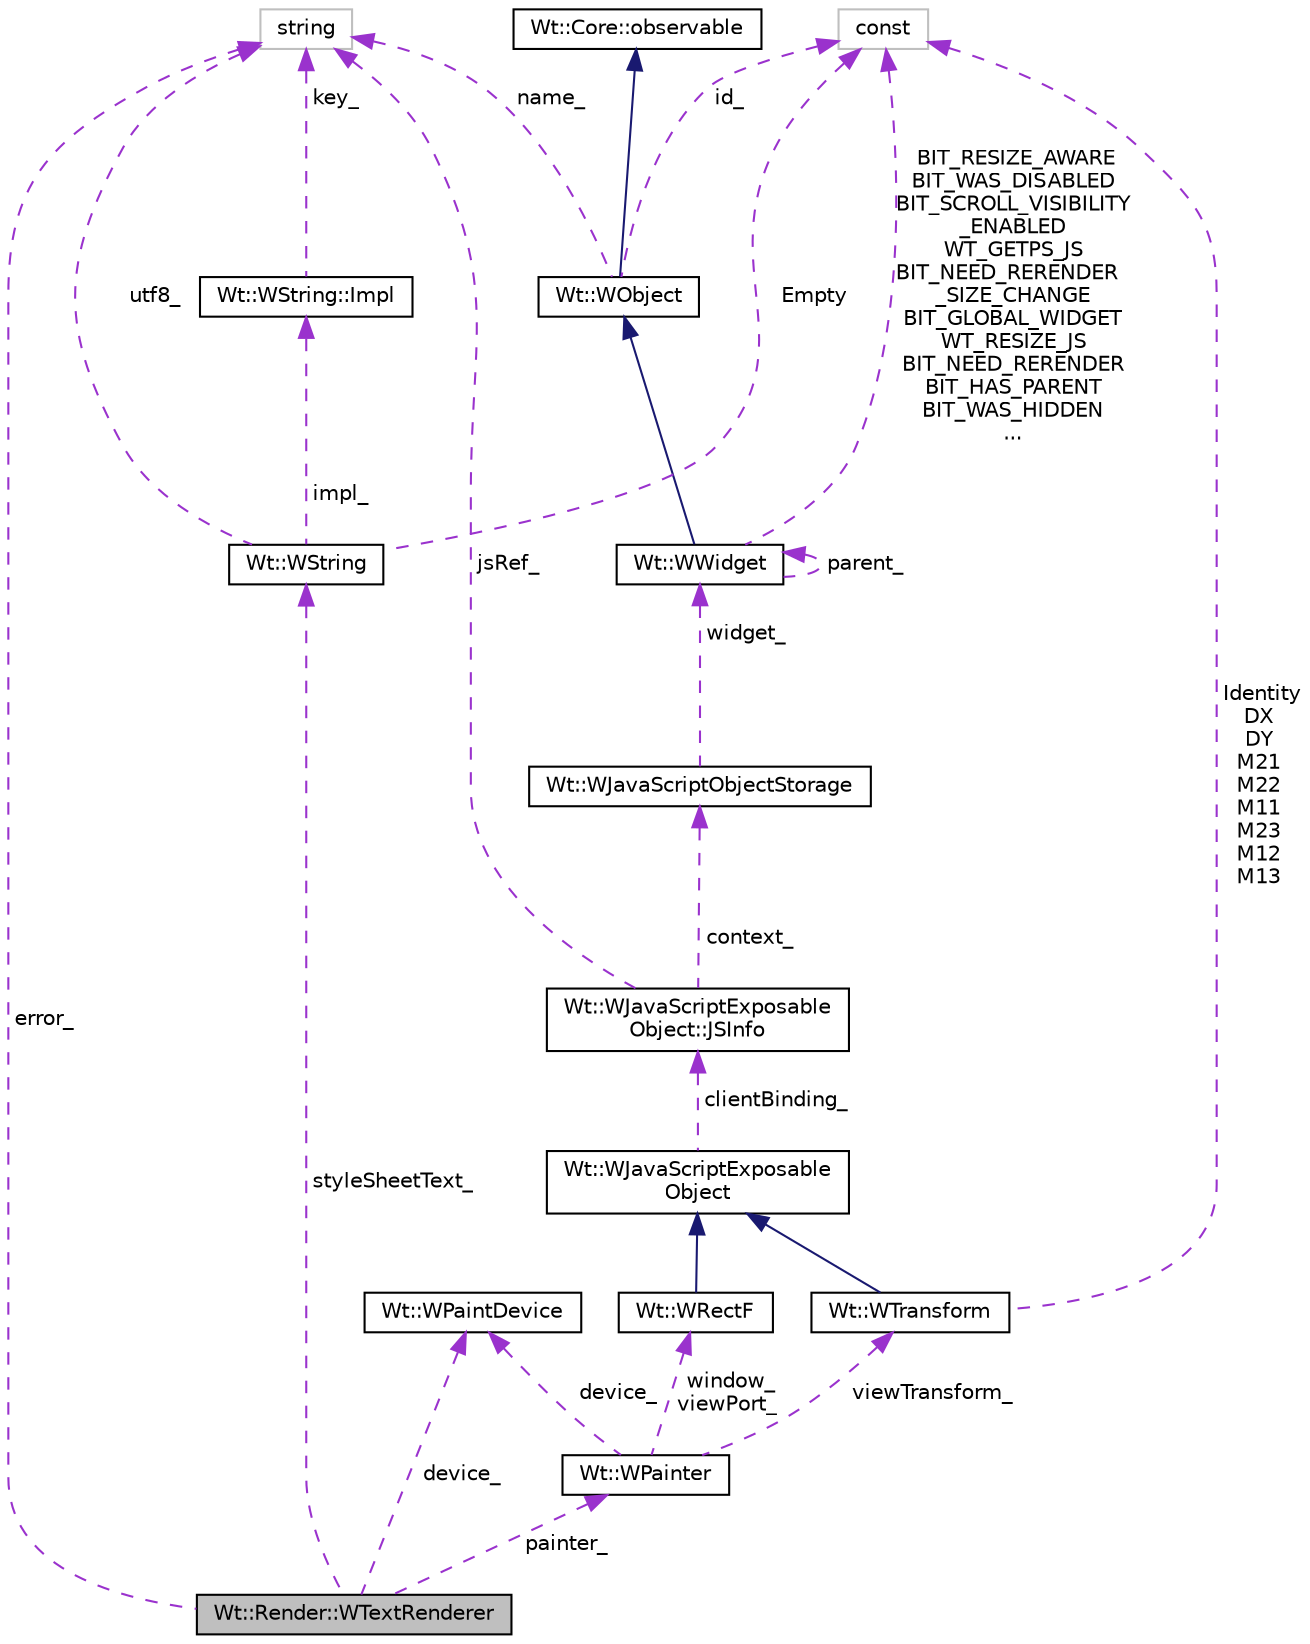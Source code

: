 digraph "Wt::Render::WTextRenderer"
{
 // LATEX_PDF_SIZE
  edge [fontname="Helvetica",fontsize="10",labelfontname="Helvetica",labelfontsize="10"];
  node [fontname="Helvetica",fontsize="10",shape=record];
  Node1 [label="Wt::Render::WTextRenderer",height=0.2,width=0.4,color="black", fillcolor="grey75", style="filled", fontcolor="black",tooltip="An XHTML renderering engine."];
  Node2 -> Node1 [dir="back",color="darkorchid3",fontsize="10",style="dashed",label=" painter_" ];
  Node2 [label="Wt::WPainter",height=0.2,width=0.4,color="black", fillcolor="white", style="filled",URL="$classWt_1_1WPainter.html",tooltip="Vector graphics painting class."];
  Node3 -> Node2 [dir="back",color="darkorchid3",fontsize="10",style="dashed",label=" device_" ];
  Node3 [label="Wt::WPaintDevice",height=0.2,width=0.4,color="black", fillcolor="white", style="filled",URL="$classWt_1_1WPaintDevice.html",tooltip="The abstract base class for a paint device."];
  Node4 -> Node2 [dir="back",color="darkorchid3",fontsize="10",style="dashed",label=" viewTransform_" ];
  Node4 [label="Wt::WTransform",height=0.2,width=0.4,color="black", fillcolor="white", style="filled",URL="$classWt_1_1WTransform.html",tooltip="A value class that defines a 2D affine transformation matrix."];
  Node5 -> Node4 [dir="back",color="midnightblue",fontsize="10",style="solid"];
  Node5 [label="Wt::WJavaScriptExposable\lObject",height=0.2,width=0.4,color="black", fillcolor="white", style="filled",URL="$classWt_1_1WJavaScriptExposableObject.html",tooltip="A JavaScript exposable object."];
  Node6 -> Node5 [dir="back",color="darkorchid3",fontsize="10",style="dashed",label=" clientBinding_" ];
  Node6 [label="Wt::WJavaScriptExposable\lObject::JSInfo",height=0.2,width=0.4,color="black", fillcolor="white", style="filled",URL="$structWt_1_1WJavaScriptExposableObject_1_1JSInfo.html",tooltip=" "];
  Node7 -> Node6 [dir="back",color="darkorchid3",fontsize="10",style="dashed",label=" jsRef_" ];
  Node7 [label="string",height=0.2,width=0.4,color="grey75", fillcolor="white", style="filled",tooltip=" "];
  Node8 -> Node6 [dir="back",color="darkorchid3",fontsize="10",style="dashed",label=" context_" ];
  Node8 [label="Wt::WJavaScriptObjectStorage",height=0.2,width=0.4,color="black", fillcolor="white", style="filled",URL="$classWt_1_1WJavaScriptObjectStorage.html",tooltip=" "];
  Node9 -> Node8 [dir="back",color="darkorchid3",fontsize="10",style="dashed",label=" widget_" ];
  Node9 [label="Wt::WWidget",height=0.2,width=0.4,color="black", fillcolor="white", style="filled",URL="$classWt_1_1WWidget.html",tooltip="The abstract base class for a user-interface component."];
  Node10 -> Node9 [dir="back",color="midnightblue",fontsize="10",style="solid"];
  Node10 [label="Wt::WObject",height=0.2,width=0.4,color="black", fillcolor="white", style="filled",URL="$classWt_1_1WObject.html",tooltip="A base class for objects that participate in the signal/slot system."];
  Node11 -> Node10 [dir="back",color="midnightblue",fontsize="10",style="solid"];
  Node11 [label="Wt::Core::observable",height=0.2,width=0.4,color="black", fillcolor="white", style="filled",URL="$classWt_1_1Core_1_1observable.html",tooltip="A base class for objects whose life-time can be tracked."];
  Node7 -> Node10 [dir="back",color="darkorchid3",fontsize="10",style="dashed",label=" name_" ];
  Node12 -> Node10 [dir="back",color="darkorchid3",fontsize="10",style="dashed",label=" id_" ];
  Node12 [label="const",height=0.2,width=0.4,color="grey75", fillcolor="white", style="filled",tooltip=" "];
  Node9 -> Node9 [dir="back",color="darkorchid3",fontsize="10",style="dashed",label=" parent_" ];
  Node12 -> Node9 [dir="back",color="darkorchid3",fontsize="10",style="dashed",label=" BIT_RESIZE_AWARE\nBIT_WAS_DISABLED\nBIT_SCROLL_VISIBILITY\l_ENABLED\nWT_GETPS_JS\nBIT_NEED_RERENDER\l_SIZE_CHANGE\nBIT_GLOBAL_WIDGET\nWT_RESIZE_JS\nBIT_NEED_RERENDER\nBIT_HAS_PARENT\nBIT_WAS_HIDDEN\n..." ];
  Node12 -> Node4 [dir="back",color="darkorchid3",fontsize="10",style="dashed",label=" Identity\nDX\nDY\nM21\nM22\nM11\nM23\nM12\nM13" ];
  Node13 -> Node2 [dir="back",color="darkorchid3",fontsize="10",style="dashed",label=" window_\nviewPort_" ];
  Node13 [label="Wt::WRectF",height=0.2,width=0.4,color="black", fillcolor="white", style="filled",URL="$classWt_1_1WRectF.html",tooltip="A value class that defines a rectangle."];
  Node5 -> Node13 [dir="back",color="midnightblue",fontsize="10",style="solid"];
  Node14 -> Node1 [dir="back",color="darkorchid3",fontsize="10",style="dashed",label=" styleSheetText_" ];
  Node14 [label="Wt::WString",height=0.2,width=0.4,color="black", fillcolor="white", style="filled",URL="$classWt_1_1WString.html",tooltip="A value class which describes a locale-aware unicode string."];
  Node15 -> Node14 [dir="back",color="darkorchid3",fontsize="10",style="dashed",label=" impl_" ];
  Node15 [label="Wt::WString::Impl",height=0.2,width=0.4,color="black", fillcolor="white", style="filled",URL="$structWt_1_1WString_1_1Impl.html",tooltip=" "];
  Node7 -> Node15 [dir="back",color="darkorchid3",fontsize="10",style="dashed",label=" key_" ];
  Node7 -> Node14 [dir="back",color="darkorchid3",fontsize="10",style="dashed",label=" utf8_" ];
  Node12 -> Node14 [dir="back",color="darkorchid3",fontsize="10",style="dashed",label=" Empty" ];
  Node3 -> Node1 [dir="back",color="darkorchid3",fontsize="10",style="dashed",label=" device_" ];
  Node7 -> Node1 [dir="back",color="darkorchid3",fontsize="10",style="dashed",label=" error_" ];
}
